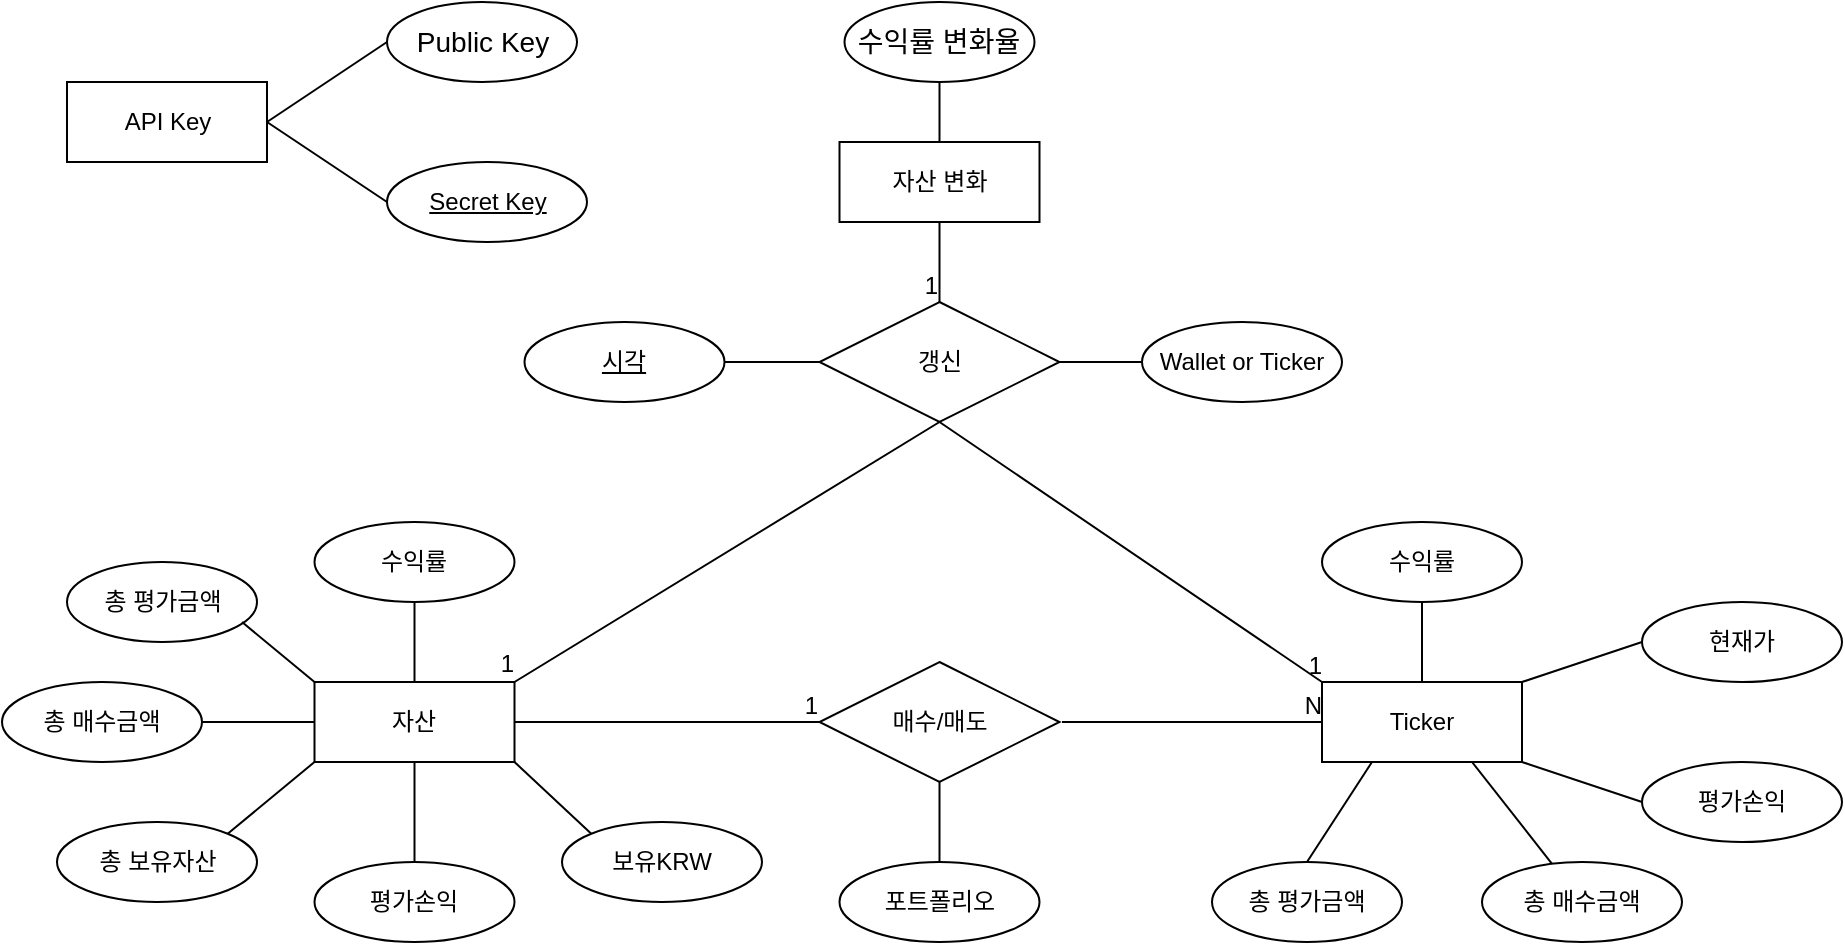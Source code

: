 <mxfile version="18.0.6" type="github">
  <diagram id="R2lEEEUBdFMjLlhIrx00" name="Page-1">
    <mxGraphModel dx="1185" dy="628" grid="1" gridSize="10" guides="1" tooltips="1" connect="1" arrows="1" fold="1" page="1" pageScale="1" pageWidth="850" pageHeight="1100" math="0" shadow="0" extFonts="Permanent Marker^https://fonts.googleapis.com/css?family=Permanent+Marker">
      <root>
        <mxCell id="0" />
        <mxCell id="1" parent="0" />
        <mxCell id="fZUxE8GodiSFgt1cu9SF-1" value="자산" style="whiteSpace=wrap;html=1;align=center;" parent="1" vertex="1">
          <mxGeometry x="166.25" y="350" width="100" height="40" as="geometry" />
        </mxCell>
        <mxCell id="fZUxE8GodiSFgt1cu9SF-2" value="보유KRW" style="ellipse;whiteSpace=wrap;html=1;align=center;" parent="1" vertex="1">
          <mxGeometry x="290" y="420" width="100" height="40" as="geometry" />
        </mxCell>
        <mxCell id="fZUxE8GodiSFgt1cu9SF-3" value="총 보유자산" style="ellipse;whiteSpace=wrap;html=1;align=center;" parent="1" vertex="1">
          <mxGeometry x="37.5" y="420" width="100" height="40" as="geometry" />
        </mxCell>
        <mxCell id="fZUxE8GodiSFgt1cu9SF-4" value="총 매수금액" style="ellipse;whiteSpace=wrap;html=1;align=center;" parent="1" vertex="1">
          <mxGeometry x="10" y="350" width="100" height="40" as="geometry" />
        </mxCell>
        <mxCell id="fZUxE8GodiSFgt1cu9SF-5" value="총 평가금액" style="ellipse;whiteSpace=wrap;html=1;align=center;" parent="1" vertex="1">
          <mxGeometry x="42.5" y="290" width="95" height="40" as="geometry" />
        </mxCell>
        <mxCell id="fZUxE8GodiSFgt1cu9SF-6" value="평가손익" style="ellipse;whiteSpace=wrap;html=1;align=center;" parent="1" vertex="1">
          <mxGeometry x="166.25" y="440" width="100" height="40" as="geometry" />
        </mxCell>
        <mxCell id="fZUxE8GodiSFgt1cu9SF-7" value="수익률" style="ellipse;whiteSpace=wrap;html=1;align=center;" parent="1" vertex="1">
          <mxGeometry x="166.25" y="270" width="100" height="40" as="geometry" />
        </mxCell>
        <mxCell id="fZUxE8GodiSFgt1cu9SF-8" value="포트폴리오" style="ellipse;whiteSpace=wrap;html=1;align=center;" parent="1" vertex="1">
          <mxGeometry x="428.75" y="440" width="100" height="40" as="geometry" />
        </mxCell>
        <mxCell id="fZUxE8GodiSFgt1cu9SF-25" value="" style="endArrow=none;html=1;rounded=0;exitX=0;exitY=0;exitDx=0;exitDy=0;" parent="1" source="fZUxE8GodiSFgt1cu9SF-1" edge="1">
          <mxGeometry width="50" height="50" relative="1" as="geometry">
            <mxPoint x="196.25" y="380" as="sourcePoint" />
            <mxPoint x="130" y="320" as="targetPoint" />
          </mxGeometry>
        </mxCell>
        <mxCell id="fZUxE8GodiSFgt1cu9SF-26" value="" style="endArrow=none;html=1;rounded=0;exitX=0;exitY=0.5;exitDx=0;exitDy=0;entryX=1;entryY=0.5;entryDx=0;entryDy=0;" parent="1" source="fZUxE8GodiSFgt1cu9SF-1" target="fZUxE8GodiSFgt1cu9SF-4" edge="1">
          <mxGeometry width="50" height="50" relative="1" as="geometry">
            <mxPoint x="206.25" y="390" as="sourcePoint" />
            <mxPoint x="151.25" y="340" as="targetPoint" />
          </mxGeometry>
        </mxCell>
        <mxCell id="fZUxE8GodiSFgt1cu9SF-27" value="" style="endArrow=none;html=1;rounded=0;entryX=1;entryY=1;entryDx=0;entryDy=0;exitX=0;exitY=0;exitDx=0;exitDy=0;" parent="1" source="fZUxE8GodiSFgt1cu9SF-2" target="fZUxE8GodiSFgt1cu9SF-1" edge="1">
          <mxGeometry width="50" height="50" relative="1" as="geometry">
            <mxPoint x="216.25" y="400" as="sourcePoint" />
            <mxPoint x="268.75" y="390" as="targetPoint" />
          </mxGeometry>
        </mxCell>
        <mxCell id="fZUxE8GodiSFgt1cu9SF-28" value="" style="endArrow=none;html=1;rounded=0;entryX=0;entryY=1;entryDx=0;entryDy=0;exitX=1;exitY=0;exitDx=0;exitDy=0;" parent="1" source="fZUxE8GodiSFgt1cu9SF-3" target="fZUxE8GodiSFgt1cu9SF-1" edge="1">
          <mxGeometry width="50" height="50" relative="1" as="geometry">
            <mxPoint x="226.25" y="410" as="sourcePoint" />
            <mxPoint x="171.25" y="360" as="targetPoint" />
          </mxGeometry>
        </mxCell>
        <mxCell id="fZUxE8GodiSFgt1cu9SF-29" value="" style="endArrow=none;html=1;rounded=0;exitX=0.5;exitY=0;exitDx=0;exitDy=0;entryX=0.5;entryY=1;entryDx=0;entryDy=0;" parent="1" source="fZUxE8GodiSFgt1cu9SF-1" target="fZUxE8GodiSFgt1cu9SF-7" edge="1">
          <mxGeometry width="50" height="50" relative="1" as="geometry">
            <mxPoint x="236.25" y="420" as="sourcePoint" />
            <mxPoint x="181.25" y="370" as="targetPoint" />
          </mxGeometry>
        </mxCell>
        <mxCell id="fZUxE8GodiSFgt1cu9SF-30" value="" style="endArrow=none;html=1;rounded=0;exitX=0.5;exitY=1;exitDx=0;exitDy=0;entryX=0.5;entryY=0;entryDx=0;entryDy=0;" parent="1" source="a19Ow-LBFyPLnFIHy7I--1" target="fZUxE8GodiSFgt1cu9SF-8" edge="1">
          <mxGeometry width="50" height="50" relative="1" as="geometry">
            <mxPoint x="266.25" y="430" as="sourcePoint" />
            <mxPoint x="211.25" y="380" as="targetPoint" />
          </mxGeometry>
        </mxCell>
        <mxCell id="fZUxE8GodiSFgt1cu9SF-31" value="" style="endArrow=none;html=1;rounded=0;exitX=0.5;exitY=1;exitDx=0;exitDy=0;entryX=0.5;entryY=0;entryDx=0;entryDy=0;" parent="1" source="fZUxE8GodiSFgt1cu9SF-1" target="fZUxE8GodiSFgt1cu9SF-6" edge="1">
          <mxGeometry width="50" height="50" relative="1" as="geometry">
            <mxPoint x="256.25" y="440" as="sourcePoint" />
            <mxPoint x="201.25" y="390" as="targetPoint" />
          </mxGeometry>
        </mxCell>
        <mxCell id="fZUxE8GodiSFgt1cu9SF-35" value="Ticker" style="whiteSpace=wrap;html=1;align=center;" parent="1" vertex="1">
          <mxGeometry x="670" y="350" width="100" height="40" as="geometry" />
        </mxCell>
        <mxCell id="fZUxE8GodiSFgt1cu9SF-38" value="총 매수금액" style="ellipse;whiteSpace=wrap;html=1;align=center;" parent="1" vertex="1">
          <mxGeometry x="750" y="440" width="100" height="40" as="geometry" />
        </mxCell>
        <mxCell id="fZUxE8GodiSFgt1cu9SF-39" value="총 평가금액" style="ellipse;whiteSpace=wrap;html=1;align=center;" parent="1" vertex="1">
          <mxGeometry x="615" y="440" width="95" height="40" as="geometry" />
        </mxCell>
        <mxCell id="fZUxE8GodiSFgt1cu9SF-40" value="평가손익" style="ellipse;whiteSpace=wrap;html=1;align=center;" parent="1" vertex="1">
          <mxGeometry x="830" y="390" width="100" height="40" as="geometry" />
        </mxCell>
        <mxCell id="fZUxE8GodiSFgt1cu9SF-41" value="수익률" style="ellipse;whiteSpace=wrap;html=1;align=center;" parent="1" vertex="1">
          <mxGeometry x="670" y="270" width="100" height="40" as="geometry" />
        </mxCell>
        <mxCell id="fZUxE8GodiSFgt1cu9SF-45" value="" style="endArrow=none;html=1;rounded=0;exitX=0.25;exitY=1;exitDx=0;exitDy=0;entryX=0.5;entryY=0;entryDx=0;entryDy=0;" parent="1" source="fZUxE8GodiSFgt1cu9SF-35" target="fZUxE8GodiSFgt1cu9SF-39" edge="1">
          <mxGeometry width="50" height="50" relative="1" as="geometry">
            <mxPoint x="700" y="385" as="sourcePoint" />
            <mxPoint x="645" y="335" as="targetPoint" />
          </mxGeometry>
        </mxCell>
        <mxCell id="fZUxE8GodiSFgt1cu9SF-46" value="" style="endArrow=none;html=1;rounded=0;exitX=0.75;exitY=1;exitDx=0;exitDy=0;" parent="1" source="fZUxE8GodiSFgt1cu9SF-35" target="fZUxE8GodiSFgt1cu9SF-38" edge="1">
          <mxGeometry width="50" height="50" relative="1" as="geometry">
            <mxPoint x="710" y="395" as="sourcePoint" />
            <mxPoint x="655" y="345" as="targetPoint" />
          </mxGeometry>
        </mxCell>
        <mxCell id="fZUxE8GodiSFgt1cu9SF-49" value="" style="endArrow=none;html=1;rounded=0;exitX=1;exitY=0;exitDx=0;exitDy=0;entryX=1;entryY=0;entryDx=0;entryDy=0;" parent="1" source="fZUxE8GodiSFgt1cu9SF-35" target="fZUxE8GodiSFgt1cu9SF-35" edge="1">
          <mxGeometry width="50" height="50" relative="1" as="geometry">
            <mxPoint x="740" y="425" as="sourcePoint" />
            <mxPoint x="685" y="375" as="targetPoint" />
          </mxGeometry>
        </mxCell>
        <mxCell id="fZUxE8GodiSFgt1cu9SF-51" value="" style="endArrow=none;html=1;rounded=0;exitX=1;exitY=1;exitDx=0;exitDy=0;entryX=0;entryY=0.5;entryDx=0;entryDy=0;" parent="1" source="fZUxE8GodiSFgt1cu9SF-35" target="fZUxE8GodiSFgt1cu9SF-40" edge="1">
          <mxGeometry width="50" height="50" relative="1" as="geometry">
            <mxPoint x="760" y="445" as="sourcePoint" />
            <mxPoint x="705" y="395" as="targetPoint" />
          </mxGeometry>
        </mxCell>
        <mxCell id="ejNUEAdqmyNfgnqUW0LH-1" value="API Key" style="whiteSpace=wrap;html=1;align=center;" parent="1" vertex="1">
          <mxGeometry x="42.5" y="50" width="100" height="40" as="geometry" />
        </mxCell>
        <mxCell id="ejNUEAdqmyNfgnqUW0LH-3" value="Secret Key" style="ellipse;whiteSpace=wrap;html=1;align=center;fontStyle=4;" parent="1" vertex="1">
          <mxGeometry x="202.5" y="90" width="100" height="40" as="geometry" />
        </mxCell>
        <mxCell id="ejNUEAdqmyNfgnqUW0LH-4" value="" style="endArrow=none;html=1;rounded=0;exitX=1;exitY=0.5;exitDx=0;exitDy=0;entryX=0;entryY=0.5;entryDx=0;entryDy=0;" parent="1" source="ejNUEAdqmyNfgnqUW0LH-1" target="a19Ow-LBFyPLnFIHy7I--29" edge="1">
          <mxGeometry relative="1" as="geometry">
            <mxPoint x="262.5" y="190" as="sourcePoint" />
            <mxPoint x="202.5" y="30" as="targetPoint" />
          </mxGeometry>
        </mxCell>
        <mxCell id="ejNUEAdqmyNfgnqUW0LH-5" value="" style="endArrow=none;html=1;rounded=0;exitX=1;exitY=0.5;exitDx=0;exitDy=0;entryX=0;entryY=0.5;entryDx=0;entryDy=0;" parent="1" source="ejNUEAdqmyNfgnqUW0LH-1" target="ejNUEAdqmyNfgnqUW0LH-3" edge="1">
          <mxGeometry relative="1" as="geometry">
            <mxPoint x="152.5" y="80" as="sourcePoint" />
            <mxPoint x="212.5" y="40" as="targetPoint" />
          </mxGeometry>
        </mxCell>
        <mxCell id="ejNUEAdqmyNfgnqUW0LH-6" value="자산 변화" style="whiteSpace=wrap;html=1;align=center;" parent="1" vertex="1">
          <mxGeometry x="428.75" y="80" width="100" height="40" as="geometry" />
        </mxCell>
        <mxCell id="ejNUEAdqmyNfgnqUW0LH-8" value="&lt;div style=&quot;text-align: left;&quot;&gt;&lt;font face=&quot;Apple SD Gothic Neo, arial, sans-serif&quot;&gt;&lt;span style=&quot;font-size: 14px;&quot;&gt;수익률 변화율&lt;/span&gt;&lt;/font&gt;&lt;/div&gt;" style="ellipse;whiteSpace=wrap;html=1;align=center;fontColor=default;labelBackgroundColor=default;" parent="1" vertex="1">
          <mxGeometry x="431.25" y="10" width="95" height="40" as="geometry" />
        </mxCell>
        <mxCell id="ejNUEAdqmyNfgnqUW0LH-13" value="" style="endArrow=none;html=1;rounded=0;exitX=0.5;exitY=0;exitDx=0;exitDy=0;entryX=0.5;entryY=1;entryDx=0;entryDy=0;" parent="1" source="ejNUEAdqmyNfgnqUW0LH-6" target="ejNUEAdqmyNfgnqUW0LH-8" edge="1">
          <mxGeometry width="50" height="50" relative="1" as="geometry">
            <mxPoint x="456.25" y="80" as="sourcePoint" />
            <mxPoint x="401.25" y="30" as="targetPoint" />
          </mxGeometry>
        </mxCell>
        <mxCell id="ejNUEAdqmyNfgnqUW0LH-19" value="현재가" style="ellipse;whiteSpace=wrap;html=1;align=center;" parent="1" vertex="1">
          <mxGeometry x="830" y="310" width="100" height="40" as="geometry" />
        </mxCell>
        <mxCell id="ejNUEAdqmyNfgnqUW0LH-26" value="" style="endArrow=none;html=1;rounded=0;exitX=1;exitY=0;exitDx=0;exitDy=0;entryX=0;entryY=0.5;entryDx=0;entryDy=0;" parent="1" source="fZUxE8GodiSFgt1cu9SF-35" target="ejNUEAdqmyNfgnqUW0LH-19" edge="1">
          <mxGeometry width="50" height="50" relative="1" as="geometry">
            <mxPoint x="860" y="490" as="sourcePoint" />
            <mxPoint x="840" y="350" as="targetPoint" />
          </mxGeometry>
        </mxCell>
        <mxCell id="a19Ow-LBFyPLnFIHy7I--1" value="매수/매도" style="shape=rhombus;perimeter=rhombusPerimeter;whiteSpace=wrap;html=1;align=center;" vertex="1" parent="1">
          <mxGeometry x="418.75" y="340" width="120" height="60" as="geometry" />
        </mxCell>
        <mxCell id="a19Ow-LBFyPLnFIHy7I--2" value="" style="endArrow=none;html=1;rounded=0;entryX=0;entryY=0.5;entryDx=0;entryDy=0;exitX=1;exitY=0.5;exitDx=0;exitDy=0;" edge="1" parent="1" source="fZUxE8GodiSFgt1cu9SF-1" target="a19Ow-LBFyPLnFIHy7I--1">
          <mxGeometry relative="1" as="geometry">
            <mxPoint x="258.75" y="370" as="sourcePoint" />
            <mxPoint x="388.75" y="370" as="targetPoint" />
          </mxGeometry>
        </mxCell>
        <mxCell id="a19Ow-LBFyPLnFIHy7I--3" value="1" style="resizable=0;html=1;align=right;verticalAlign=bottom;" connectable="0" vertex="1" parent="a19Ow-LBFyPLnFIHy7I--2">
          <mxGeometry x="1" relative="1" as="geometry" />
        </mxCell>
        <mxCell id="a19Ow-LBFyPLnFIHy7I--4" value="" style="endArrow=none;html=1;rounded=0;entryX=0.5;entryY=1;entryDx=0;entryDy=0;" edge="1" parent="1" source="fZUxE8GodiSFgt1cu9SF-35" target="fZUxE8GodiSFgt1cu9SF-41">
          <mxGeometry width="50" height="50" relative="1" as="geometry">
            <mxPoint x="680" y="365" as="sourcePoint" />
            <mxPoint x="637.5" y="335" as="targetPoint" />
          </mxGeometry>
        </mxCell>
        <mxCell id="a19Ow-LBFyPLnFIHy7I--5" value="" style="endArrow=none;html=1;rounded=0;entryX=0;entryY=0.5;entryDx=0;entryDy=0;" edge="1" parent="1" target="fZUxE8GodiSFgt1cu9SF-35">
          <mxGeometry relative="1" as="geometry">
            <mxPoint x="540" y="370" as="sourcePoint" />
            <mxPoint x="788.75" y="370" as="targetPoint" />
          </mxGeometry>
        </mxCell>
        <mxCell id="a19Ow-LBFyPLnFIHy7I--6" value="N" style="resizable=0;html=1;align=right;verticalAlign=bottom;" connectable="0" vertex="1" parent="a19Ow-LBFyPLnFIHy7I--5">
          <mxGeometry x="1" relative="1" as="geometry" />
        </mxCell>
        <mxCell id="a19Ow-LBFyPLnFIHy7I--8" value="갱신" style="shape=rhombus;perimeter=rhombusPerimeter;whiteSpace=wrap;html=1;align=center;" vertex="1" parent="1">
          <mxGeometry x="418.75" y="160" width="120" height="60" as="geometry" />
        </mxCell>
        <mxCell id="a19Ow-LBFyPLnFIHy7I--9" value="" style="endArrow=none;html=1;rounded=0;entryX=1;entryY=0;entryDx=0;entryDy=0;exitX=0.5;exitY=1;exitDx=0;exitDy=0;" edge="1" parent="1" source="a19Ow-LBFyPLnFIHy7I--8" target="fZUxE8GodiSFgt1cu9SF-1">
          <mxGeometry relative="1" as="geometry">
            <mxPoint x="296.25" y="340" as="sourcePoint" />
            <mxPoint x="428.75" y="340" as="targetPoint" />
          </mxGeometry>
        </mxCell>
        <mxCell id="a19Ow-LBFyPLnFIHy7I--10" value="1" style="resizable=0;html=1;align=right;verticalAlign=bottom;" connectable="0" vertex="1" parent="a19Ow-LBFyPLnFIHy7I--9">
          <mxGeometry x="1" relative="1" as="geometry" />
        </mxCell>
        <mxCell id="a19Ow-LBFyPLnFIHy7I--11" value="" style="endArrow=none;html=1;rounded=0;exitX=0.5;exitY=1;exitDx=0;exitDy=0;" edge="1" parent="1" source="ejNUEAdqmyNfgnqUW0LH-6" target="a19Ow-LBFyPLnFIHy7I--8">
          <mxGeometry relative="1" as="geometry">
            <mxPoint x="548.75" y="340" as="sourcePoint" />
            <mxPoint x="681.25" y="340" as="targetPoint" />
          </mxGeometry>
        </mxCell>
        <mxCell id="a19Ow-LBFyPLnFIHy7I--12" value="1" style="resizable=0;html=1;align=right;verticalAlign=bottom;" connectable="0" vertex="1" parent="a19Ow-LBFyPLnFIHy7I--11">
          <mxGeometry x="1" relative="1" as="geometry" />
        </mxCell>
        <mxCell id="a19Ow-LBFyPLnFIHy7I--16" value="" style="endArrow=none;html=1;rounded=0;entryX=0;entryY=0;entryDx=0;entryDy=0;exitX=0.5;exitY=1;exitDx=0;exitDy=0;" edge="1" parent="1" source="a19Ow-LBFyPLnFIHy7I--8" target="fZUxE8GodiSFgt1cu9SF-35">
          <mxGeometry relative="1" as="geometry">
            <mxPoint x="601" y="320" as="sourcePoint" />
            <mxPoint x="541" y="290" as="targetPoint" />
          </mxGeometry>
        </mxCell>
        <mxCell id="a19Ow-LBFyPLnFIHy7I--17" value="1" style="resizable=0;html=1;align=right;verticalAlign=bottom;" connectable="0" vertex="1" parent="a19Ow-LBFyPLnFIHy7I--16">
          <mxGeometry x="1" relative="1" as="geometry" />
        </mxCell>
        <mxCell id="a19Ow-LBFyPLnFIHy7I--21" value="" style="endArrow=none;html=1;rounded=0;entryX=0;entryY=0.5;entryDx=0;entryDy=0;exitX=1;exitY=0.5;exitDx=0;exitDy=0;" edge="1" parent="1" target="a19Ow-LBFyPLnFIHy7I--27" source="a19Ow-LBFyPLnFIHy7I--8">
          <mxGeometry width="50" height="50" relative="1" as="geometry">
            <mxPoint x="930" y="220" as="sourcePoint" />
            <mxPoint x="810" y="220" as="targetPoint" />
          </mxGeometry>
        </mxCell>
        <mxCell id="a19Ow-LBFyPLnFIHy7I--22" value="시각" style="ellipse;whiteSpace=wrap;html=1;align=center;fontStyle=4;" vertex="1" parent="1">
          <mxGeometry x="271.25" y="170" width="100" height="40" as="geometry" />
        </mxCell>
        <mxCell id="a19Ow-LBFyPLnFIHy7I--23" value="" style="endArrow=none;html=1;rounded=0;exitX=0;exitY=0.5;exitDx=0;exitDy=0;entryX=1;entryY=0.5;entryDx=0;entryDy=0;" edge="1" parent="1" target="a19Ow-LBFyPLnFIHy7I--22" source="a19Ow-LBFyPLnFIHy7I--8">
          <mxGeometry width="50" height="50" relative="1" as="geometry">
            <mxPoint x="361.25" y="210" as="sourcePoint" />
            <mxPoint x="351.25" y="180" as="targetPoint" />
          </mxGeometry>
        </mxCell>
        <mxCell id="a19Ow-LBFyPLnFIHy7I--27" value="Wallet or Ticker" style="ellipse;whiteSpace=wrap;html=1;align=center;" vertex="1" parent="1">
          <mxGeometry x="580" y="170" width="100" height="40" as="geometry" />
        </mxCell>
        <mxCell id="a19Ow-LBFyPLnFIHy7I--29" value="&lt;div style=&quot;text-align: left;&quot;&gt;&lt;font face=&quot;Apple SD Gothic Neo, arial, sans-serif&quot;&gt;&lt;span style=&quot;font-size: 14px;&quot;&gt;Public Key&lt;/span&gt;&lt;/font&gt;&lt;/div&gt;" style="ellipse;whiteSpace=wrap;html=1;align=center;fontColor=default;labelBackgroundColor=default;" vertex="1" parent="1">
          <mxGeometry x="202.5" y="10" width="95" height="40" as="geometry" />
        </mxCell>
      </root>
    </mxGraphModel>
  </diagram>
</mxfile>
